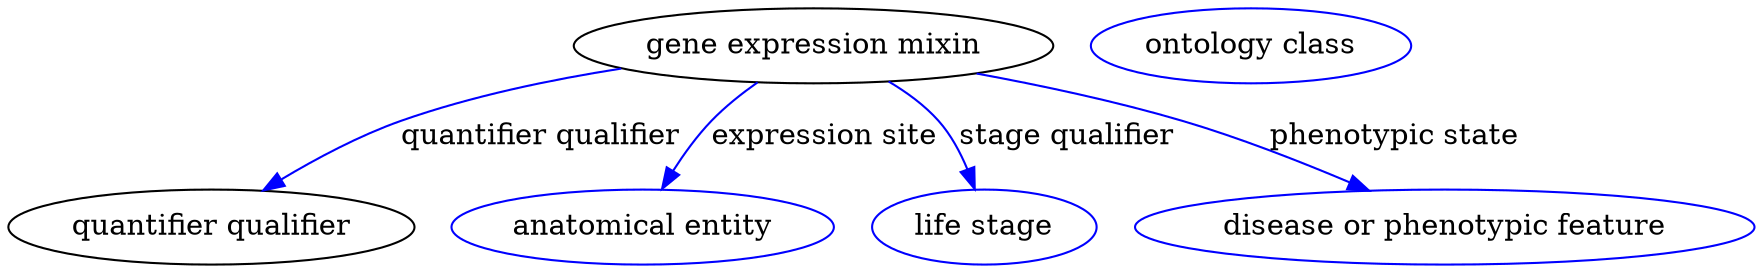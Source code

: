 digraph {
	graph [bb="0,0,666.73,123"];
	node [label="\N"];
	"gene expression mixin"	 [height=0.5,
		label="gene expression mixin",
		pos="310.34,105",
		width=2.5276];
	"quantifier qualifier"	 [height=0.5,
		pos="77.343,18",
		width=2.1484];
	"gene expression mixin" -> "quantifier qualifier"	 [color=blue,
		label="quantifier qualifier",
		lp="208.84,61.5",
		pos="e,99.994,35.372 239.85,93.585 213.35,87.967 183.36,79.98 157.34,69 140.25,61.788 122.72,51.05 108.43,41.286",
		style=solid];
	"expression site"	 [color=blue,
		height=0.5,
		label="anatomical entity",
		pos="244.34,18",
		width=2.004];
	"gene expression mixin" -> "expression site"	 [color=blue,
		label="expression site",
		lp="314.84,61.5",
		pos="e,253.57,36.178 290.7,87.156 285.11,81.609 279.21,75.291 274.34,69 268.65,61.643 263.23,53.108 258.6,45.15",
		style=solid];
	"stage qualifier"	 [color=blue,
		height=0.5,
		label="life stage",
		pos="377.34,18",
		width=1.1916];
	"gene expression mixin" -> "stage qualifier"	 [color=blue,
		label="stage qualifier",
		lp="403.34,61.5",
		pos="e,371.96,36.14 336.62,87.509 343.33,82.148 350.12,75.841 355.34,69 360.67,62.023 364.98,53.562 368.34,45.554",
		style=solid];
	"phenotypic state"	 [color=blue,
		height=0.5,
		label="disease or phenotypic feature",
		pos="552.34,18",
		width=3.1775];
	"gene expression mixin" -> "phenotypic state"	 [color=blue,
		label="phenotypic state",
		lp="525.84,61.5",
		pos="e,520.09,35.493 371.02,91.554 394.82,85.605 422.17,77.923 446.34,69 468.24,60.917 491.71,49.886 510.99,40.15",
		style=solid];
	"gene expression mixin_quantifier qualifier"	 [color=blue,
		height=0.5,
		label="ontology class",
		pos="481.34,105",
		width=1.7151];
}
